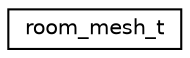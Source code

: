 digraph "Graphical Class Hierarchy"
{
 // INTERACTIVE_SVG=YES
  edge [fontname="Helvetica",fontsize="10",labelfontname="Helvetica",labelfontsize="10"];
  node [fontname="Helvetica",fontsize="10",shape=record];
  rankdir="LR";
  Node1 [label="room_mesh_t",height=0.2,width=0.4,color="black", fillcolor="white", style="filled",URL="$_world_8h.html#structroom__mesh__t"];
}

